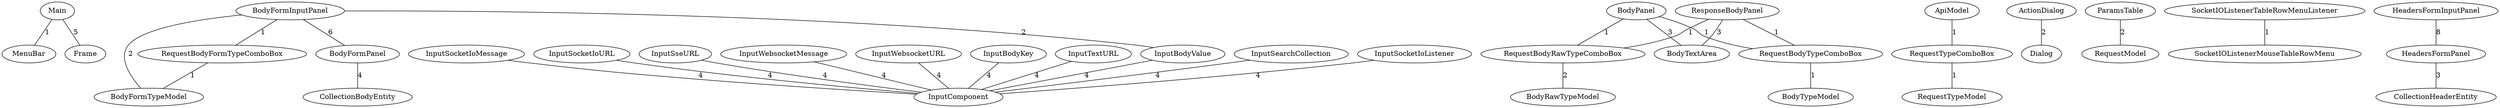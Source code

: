 graph "graphe" {
"Main" -- "MenuBar" ["label"="1"]
"Main" -- "Frame" ["label"="5"]
"RequestBodyFormTypeComboBox" -- "BodyFormTypeModel" ["label"="1"]
"RequestBodyRawTypeComboBox" -- "BodyRawTypeModel" ["label"="2"]
"RequestBodyTypeComboBox" -- "BodyTypeModel" ["label"="1"]
"RequestTypeComboBox" -- "RequestTypeModel" ["label"="1"]
"ActionDialog" -- "Dialog" ["label"="2"]
"InputSearchCollection" -- "InputComponent" ["label"="4"]
"InputSocketIoListener" -- "InputComponent" ["label"="4"]
"InputSocketIoMessage" -- "InputComponent" ["label"="4"]
"InputSocketIoURL" -- "InputComponent" ["label"="4"]
"InputSseURL" -- "InputComponent" ["label"="4"]
"InputWebsocketMessage" -- "InputComponent" ["label"="4"]
"InputWebsocketURL" -- "InputComponent" ["label"="4"]
"InputBodyKey" -- "InputComponent" ["label"="4"]
"InputBodyValue" -- "InputComponent" ["label"="4"]
"InputTextURL" -- "InputComponent" ["label"="4"]
"ParamsTable" -- "RequestModel" ["label"="2"]
"SocketIOListenerTableRowMenuListener" -- "SocketIOListenerMouseTableRowMenu" ["label"="1"]
"ApiModel" -- "RequestTypeComboBox" ["label"="1"]
"BodyFormInputPanel" -- "InputBodyValue" ["label"="2"]
"BodyFormInputPanel" -- "BodyFormTypeModel" ["label"="2"]
"BodyFormInputPanel" -- "RequestBodyFormTypeComboBox" ["label"="1"]
"BodyFormInputPanel" -- "BodyFormPanel" ["label"="6"]
"BodyFormPanel" -- "CollectionBodyEntity" ["label"="4"]
"BodyPanel" -- "RequestBodyRawTypeComboBox" ["label"="1"]
"BodyPanel" -- "BodyTextArea" ["label"="3"]
"BodyPanel" -- "RequestBodyTypeComboBox" ["label"="1"]
"HeadersFormInputPanel" -- "HeadersFormPanel" ["label"="8"]
"HeadersFormPanel" -- "CollectionHeaderEntity" ["label"="3"]
"ResponseBodyPanel" -- "RequestBodyRawTypeComboBox" ["label"="1"]
"ResponseBodyPanel" -- "BodyTextArea" ["label"="3"]
"ResponseBodyPanel" -- "RequestBodyTypeComboBox" ["label"="1"]
}